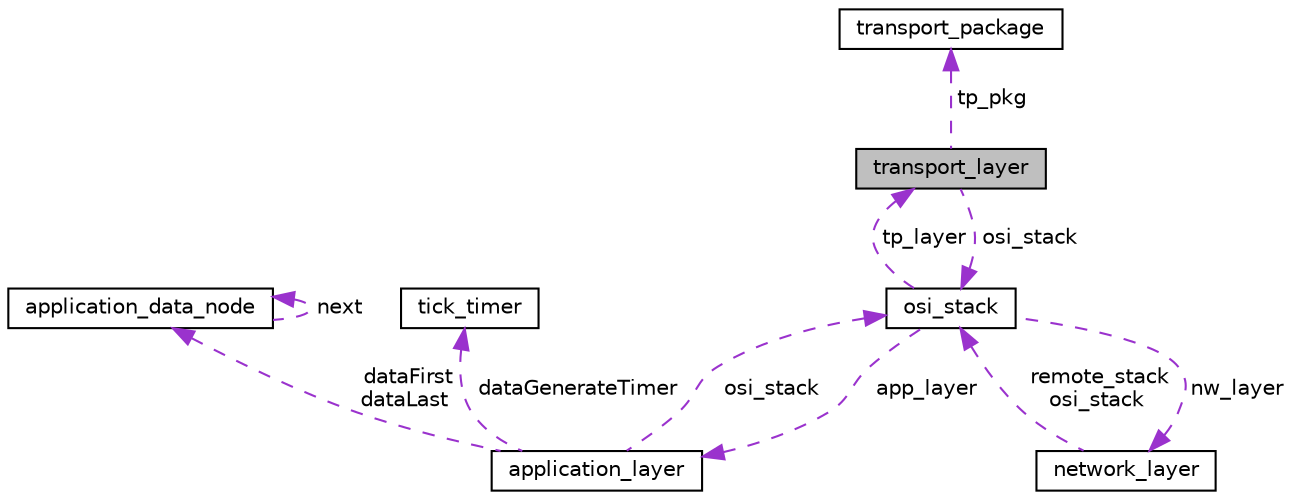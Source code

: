digraph "transport_layer"
{
  edge [fontname="Helvetica",fontsize="10",labelfontname="Helvetica",labelfontsize="10"];
  node [fontname="Helvetica",fontsize="10",shape=record];
  Node1 [label="transport_layer",height=0.2,width=0.4,color="black", fillcolor="grey75", style="filled", fontcolor="black"];
  Node2 -> Node1 [dir="back",color="darkorchid3",fontsize="10",style="dashed",label=" osi_stack" ,fontname="Helvetica"];
  Node2 [label="osi_stack",height=0.2,width=0.4,color="black", fillcolor="white", style="filled",URL="$structosi__stack.html",tooltip="Implements the osi_stack_t data type."];
  Node3 -> Node2 [dir="back",color="darkorchid3",fontsize="10",style="dashed",label=" app_layer" ,fontname="Helvetica"];
  Node3 [label="application_layer",height=0.2,width=0.4,color="black", fillcolor="white", style="filled",URL="$structapplication__layer.html",tooltip="Implements the application_layer_t datatype."];
  Node2 -> Node3 [dir="back",color="darkorchid3",fontsize="10",style="dashed",label=" osi_stack" ,fontname="Helvetica"];
  Node4 -> Node3 [dir="back",color="darkorchid3",fontsize="10",style="dashed",label=" dataFirst\ndataLast" ,fontname="Helvetica"];
  Node4 [label="application_data_node",height=0.2,width=0.4,color="black", fillcolor="white", style="filled",URL="$structapplication__data__node.html",tooltip="Implements the application_data_node_t data type."];
  Node4 -> Node4 [dir="back",color="darkorchid3",fontsize="10",style="dashed",label=" next" ,fontname="Helvetica"];
  Node5 -> Node3 [dir="back",color="darkorchid3",fontsize="10",style="dashed",label=" dataGenerateTimer" ,fontname="Helvetica"];
  Node5 [label="tick_timer",height=0.2,width=0.4,color="black", fillcolor="white", style="filled",URL="$structtick__timer.html",tooltip="Type representing a tick-timer object."];
  Node1 -> Node2 [dir="back",color="darkorchid3",fontsize="10",style="dashed",label=" tp_layer" ,fontname="Helvetica"];
  Node6 -> Node2 [dir="back",color="darkorchid3",fontsize="10",style="dashed",label=" nw_layer" ,fontname="Helvetica"];
  Node6 [label="network_layer",height=0.2,width=0.4,color="black", fillcolor="white", style="filled",URL="$structnetwork__layer.html",tooltip="Implements the network_layer_t data type."];
  Node2 -> Node6 [dir="back",color="darkorchid3",fontsize="10",style="dashed",label=" remote_stack\nosi_stack" ,fontname="Helvetica"];
  Node7 -> Node1 [dir="back",color="darkorchid3",fontsize="10",style="dashed",label=" tp_pkg" ,fontname="Helvetica"];
  Node7 [label="transport_package",height=0.2,width=0.4,color="black", fillcolor="white", style="filled",URL="$structtransport__package.html",tooltip="Implements the transport_package_t datatype."];
}
